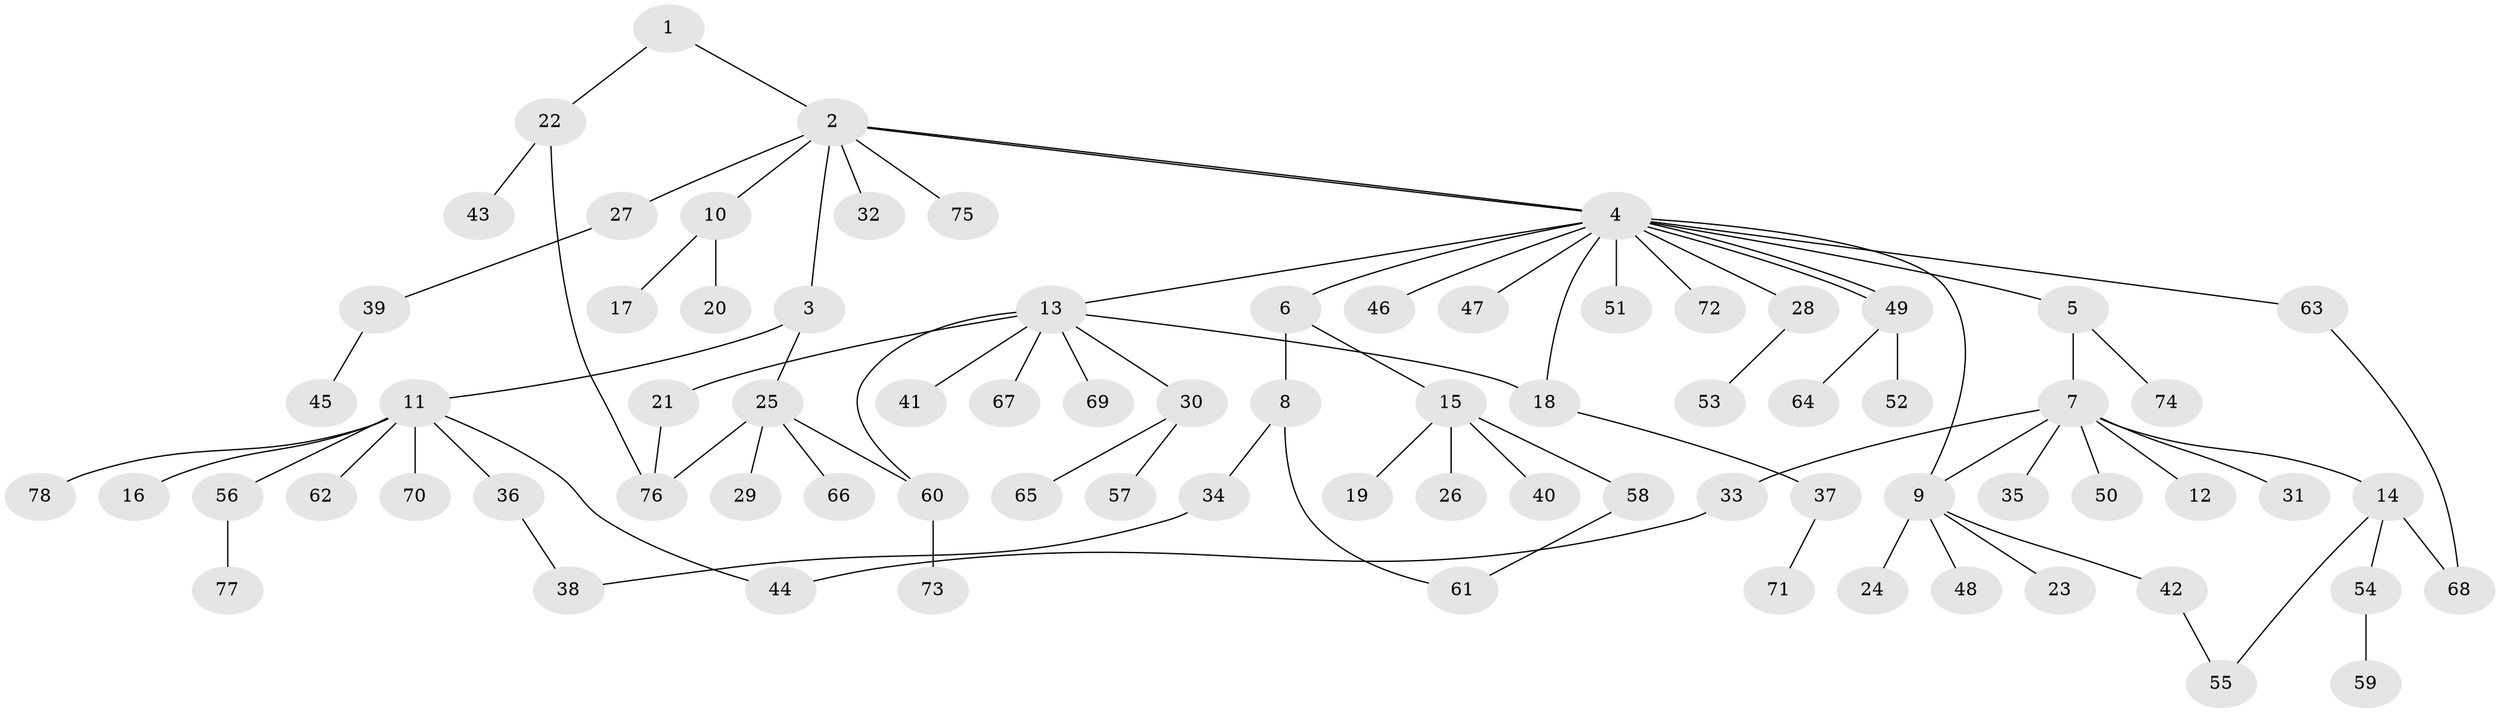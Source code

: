 // coarse degree distribution, {3: 0.25, 4: 0.08333333333333333, 8: 0.041666666666666664, 5: 0.08333333333333333, 2: 0.20833333333333334, 1: 0.3333333333333333}
// Generated by graph-tools (version 1.1) at 2025/50/03/04/25 22:50:33]
// undirected, 78 vertices, 89 edges
graph export_dot {
  node [color=gray90,style=filled];
  1;
  2;
  3;
  4;
  5;
  6;
  7;
  8;
  9;
  10;
  11;
  12;
  13;
  14;
  15;
  16;
  17;
  18;
  19;
  20;
  21;
  22;
  23;
  24;
  25;
  26;
  27;
  28;
  29;
  30;
  31;
  32;
  33;
  34;
  35;
  36;
  37;
  38;
  39;
  40;
  41;
  42;
  43;
  44;
  45;
  46;
  47;
  48;
  49;
  50;
  51;
  52;
  53;
  54;
  55;
  56;
  57;
  58;
  59;
  60;
  61;
  62;
  63;
  64;
  65;
  66;
  67;
  68;
  69;
  70;
  71;
  72;
  73;
  74;
  75;
  76;
  77;
  78;
  1 -- 2;
  1 -- 22;
  2 -- 3;
  2 -- 4;
  2 -- 4;
  2 -- 10;
  2 -- 27;
  2 -- 32;
  2 -- 75;
  3 -- 11;
  3 -- 25;
  4 -- 5;
  4 -- 6;
  4 -- 9;
  4 -- 13;
  4 -- 18;
  4 -- 28;
  4 -- 46;
  4 -- 47;
  4 -- 49;
  4 -- 49;
  4 -- 51;
  4 -- 63;
  4 -- 72;
  5 -- 7;
  5 -- 74;
  6 -- 8;
  6 -- 15;
  7 -- 9;
  7 -- 12;
  7 -- 14;
  7 -- 31;
  7 -- 33;
  7 -- 35;
  7 -- 50;
  8 -- 34;
  8 -- 61;
  9 -- 23;
  9 -- 24;
  9 -- 42;
  9 -- 48;
  10 -- 17;
  10 -- 20;
  11 -- 16;
  11 -- 36;
  11 -- 44;
  11 -- 56;
  11 -- 62;
  11 -- 70;
  11 -- 78;
  13 -- 18;
  13 -- 21;
  13 -- 30;
  13 -- 41;
  13 -- 60;
  13 -- 67;
  13 -- 69;
  14 -- 54;
  14 -- 55;
  14 -- 68;
  15 -- 19;
  15 -- 26;
  15 -- 40;
  15 -- 58;
  18 -- 37;
  21 -- 76;
  22 -- 43;
  22 -- 76;
  25 -- 29;
  25 -- 60;
  25 -- 66;
  25 -- 76;
  27 -- 39;
  28 -- 53;
  30 -- 57;
  30 -- 65;
  33 -- 44;
  34 -- 38;
  36 -- 38;
  37 -- 71;
  39 -- 45;
  42 -- 55;
  49 -- 52;
  49 -- 64;
  54 -- 59;
  56 -- 77;
  58 -- 61;
  60 -- 73;
  63 -- 68;
}
